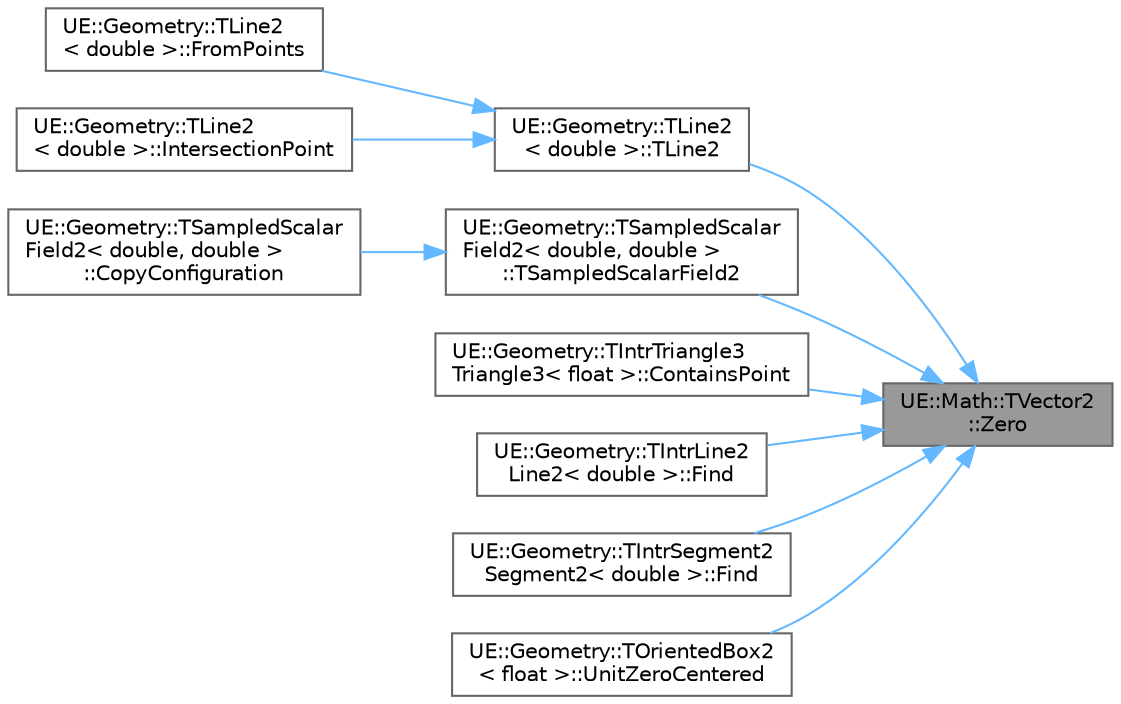 digraph "UE::Math::TVector2::Zero"
{
 // INTERACTIVE_SVG=YES
 // LATEX_PDF_SIZE
  bgcolor="transparent";
  edge [fontname=Helvetica,fontsize=10,labelfontname=Helvetica,labelfontsize=10];
  node [fontname=Helvetica,fontsize=10,shape=box,height=0.2,width=0.4];
  rankdir="RL";
  Node1 [id="Node000001",label="UE::Math::TVector2\l::Zero",height=0.2,width=0.4,color="gray40", fillcolor="grey60", style="filled", fontcolor="black",tooltip=" "];
  Node1 -> Node2 [id="edge1_Node000001_Node000002",dir="back",color="steelblue1",style="solid",tooltip=" "];
  Node2 [id="Node000002",label="UE::Geometry::TLine2\l\< double \>::TLine2",height=0.2,width=0.4,color="grey40", fillcolor="white", style="filled",URL="$d4/d0e/structUE_1_1Geometry_1_1TLine2.html#ac18f396818770151dbd0f85a903af1c8",tooltip=" "];
  Node2 -> Node3 [id="edge2_Node000002_Node000003",dir="back",color="steelblue1",style="solid",tooltip=" "];
  Node3 [id="Node000003",label="UE::Geometry::TLine2\l\< double \>::FromPoints",height=0.2,width=0.4,color="grey40", fillcolor="white", style="filled",URL="$d4/d0e/structUE_1_1Geometry_1_1TLine2.html#a188923b6dd20bdf589f768fba8ae09d8",tooltip=" "];
  Node2 -> Node4 [id="edge3_Node000002_Node000004",dir="back",color="steelblue1",style="solid",tooltip=" "];
  Node4 [id="Node000004",label="UE::Geometry::TLine2\l\< double \>::IntersectionPoint",height=0.2,width=0.4,color="grey40", fillcolor="white", style="filled",URL="$d4/d0e/structUE_1_1Geometry_1_1TLine2.html#a76bea21eee7766aaa2f91fc9e73fcbe5",tooltip=" "];
  Node1 -> Node5 [id="edge4_Node000001_Node000005",dir="back",color="steelblue1",style="solid",tooltip=" "];
  Node5 [id="Node000005",label="UE::Geometry::TSampledScalar\lField2\< double, double \>\l::TSampledScalarField2",height=0.2,width=0.4,color="grey40", fillcolor="white", style="filled",URL="$d0/daa/classUE_1_1Geometry_1_1TSampledScalarField2.html#a10c76383174a4dd3dd79ea1cc0e8fa2b",tooltip=" "];
  Node5 -> Node6 [id="edge5_Node000005_Node000006",dir="back",color="steelblue1",style="solid",tooltip=" "];
  Node6 [id="Node000006",label="UE::Geometry::TSampledScalar\lField2\< double, double \>\l::CopyConfiguration",height=0.2,width=0.4,color="grey40", fillcolor="white", style="filled",URL="$d0/daa/classUE_1_1Geometry_1_1TSampledScalarField2.html#ae6ef40e934b3a6f5aaa3bd0b3fa6f5b0",tooltip=" "];
  Node1 -> Node7 [id="edge6_Node000001_Node000007",dir="back",color="steelblue1",style="solid",tooltip=" "];
  Node7 [id="Node000007",label="UE::Geometry::TIntrTriangle3\lTriangle3\< float \>::ContainsPoint",height=0.2,width=0.4,color="grey40", fillcolor="white", style="filled",URL="$d6/d05/classUE_1_1Geometry_1_1TIntrTriangle3Triangle3.html#a1da788b1ead7c33c32849b0bcb60c1ff",tooltip=" "];
  Node1 -> Node8 [id="edge7_Node000001_Node000008",dir="back",color="steelblue1",style="solid",tooltip=" "];
  Node8 [id="Node000008",label="UE::Geometry::TIntrLine2\lLine2\< double \>::Find",height=0.2,width=0.4,color="grey40", fillcolor="white", style="filled",URL="$d7/d7d/classUE_1_1Geometry_1_1TIntrLine2Line2.html#a6e2f6cceba794a23626b55b5a865f121",tooltip=" "];
  Node1 -> Node9 [id="edge8_Node000001_Node000009",dir="back",color="steelblue1",style="solid",tooltip=" "];
  Node9 [id="Node000009",label="UE::Geometry::TIntrSegment2\lSegment2\< double \>::Find",height=0.2,width=0.4,color="grey40", fillcolor="white", style="filled",URL="$de/dd2/classUE_1_1Geometry_1_1TIntrSegment2Segment2.html#a1eb381e1699e76905ecf72c37ce03453",tooltip=" "];
  Node1 -> Node10 [id="edge9_Node000001_Node000010",dir="back",color="steelblue1",style="solid",tooltip=" "];
  Node10 [id="Node000010",label="UE::Geometry::TOrientedBox2\l\< float \>::UnitZeroCentered",height=0.2,width=0.4,color="grey40", fillcolor="white", style="filled",URL="$dc/db8/structUE_1_1Geometry_1_1TOrientedBox2.html#a7a9cfd234dd198cd72ec26eeef498055",tooltip=" "];
}

